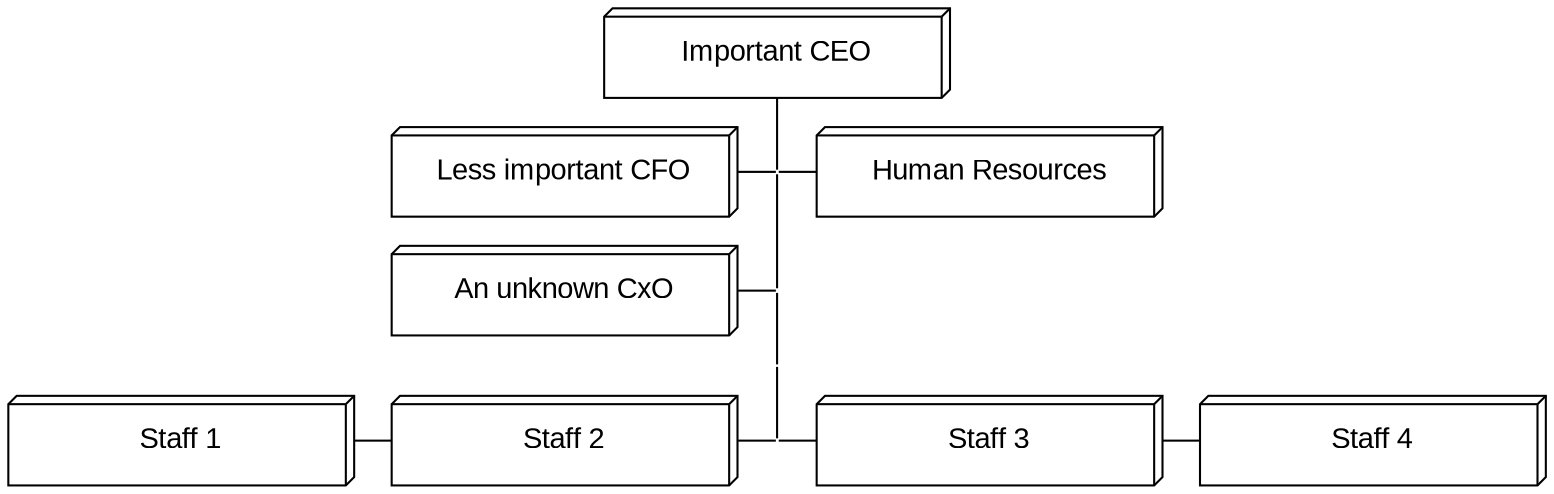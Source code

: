 digraph ORG {

  ranksep=0.2;

  node[shape=box3d width=2.3 height=0.6 fontname="Arial"];

  CEO     [ label = "Important CEO"      ]
  CFO     [ label = "Less important CFO" ]
  HR      [ label = "Human Resources"    ]
  CxO     [ label = "An unknown CxO"     ]

  staff_1 [ label = "Staff 1"]
  staff_2 [ label = "Staff 2"]
  staff_3 [ label = "Staff 3"]
  staff_4 [ label = "Staff 4"]

  node[shape=none, width=0, height=0, label=""];

  edge[dir=none];

  CEO -> hierarchy_1 -> hierarchy_2 -> hierarchy_3;

  {rank=same; CFO -> hierarchy_1 -> HR;}
  {rank=same; CxO -> hierarchy_2;}
  {rank=same; staff_1 -> staff_2 -> hierarchy_4 -> staff_3 -> staff_4 }

  hierarchy_3 -> hierarchy_4


}